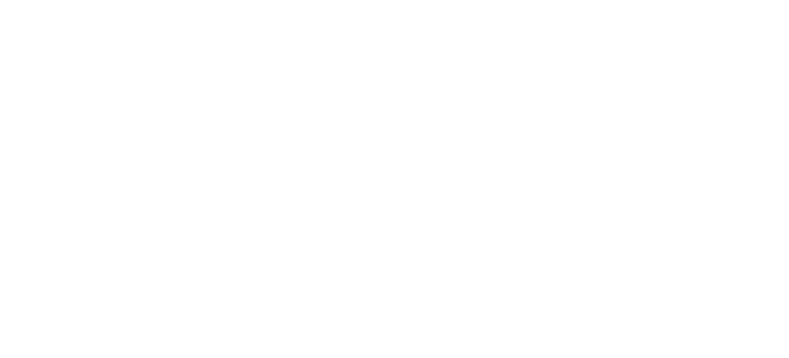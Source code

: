 @startuml
skinparam backgroundColor transparent
skinparam FontColor white
skinparam NoteFontColor white
skinparam ArrowColor white
skinparam ArrowFontColor white
skinparam ActorBorderColor white
skinparam ActorFontColor white
skinparam ActorBackgroundColor transparent
skinparam ParticipantBorderColor white
skinparam ParticipantFontColor white
skinparam ParticipantBackgroundColor transparent
skinparam DatabaseBorderColor white
skinparam DatabaseFontColor white
skinparam DatabaseBackgroundColor transparent
skinparam SequenceLifeLineBorderColor white
skinparam SequenceLifeLineBackgroundColor transparent

actor Publisher
participant "Mosquitto Broker" as Broker
actor Subscriber
database "IBM Cloudant DB" as Cloudant

Publisher -> Broker: Publish msg (MQTT/1883 and websockets/8083)
Broker -> Subscriber: Push msg(Subscribed to Topic)
Subscriber -> Subscriber: Process and handle msg
Subscriber -> Cloudant: Store msg in DB
Cloudant -> Subscriber: Acknowledge storage
@enduml